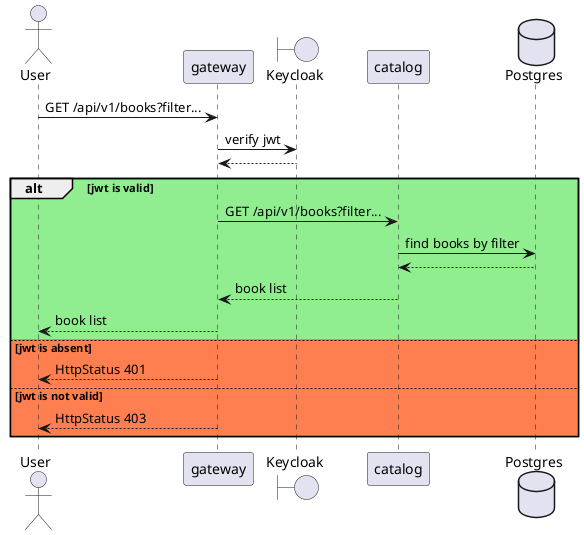 @startuml

actor "User" as user
participant "gateway" as gw
boundary "Keycloak" as kk
participant "catalog" as catalog
database "Postgres" as pg

user -> gw: GET /api/v1/books?filter...
gw -> kk: verify jwt
kk --> gw
alt #lightgreen jwt is valid
    gw -> catalog: GET /api/v1/books?filter...
    catalog -> pg: find books by filter
    pg --> catalog
    catalog --> gw: book list
    gw --> user: book list
else #coral jwt is absent
    gw --> user: HttpStatus 401
else #coral jwt is not valid
    gw --> user: HttpStatus 403
end

@enduml
